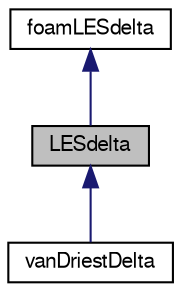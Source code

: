 digraph "LESdelta"
{
  bgcolor="transparent";
  edge [fontname="FreeSans",fontsize="10",labelfontname="FreeSans",labelfontsize="10"];
  node [fontname="FreeSans",fontsize="10",shape=record];
  Node0 [label="LESdelta",height=0.2,width=0.4,color="black", fillcolor="grey75", style="filled", fontcolor="black"];
  Node1 -> Node0 [dir="back",color="midnightblue",fontsize="10",style="solid",fontname="FreeSans"];
  Node1 [label="foamLESdelta",height=0.2,width=0.4,color="black",URL="$a31110.html",tooltip="Abstract base class for LES deltas. "];
  Node0 -> Node2 [dir="back",color="midnightblue",fontsize="10",style="solid",fontname="FreeSans"];
  Node2 [label="vanDriestDelta",height=0.2,width=0.4,color="black",URL="$a30654.html",tooltip="Simple cube-root of cell volume delta used in compressible LES models. "];
}

